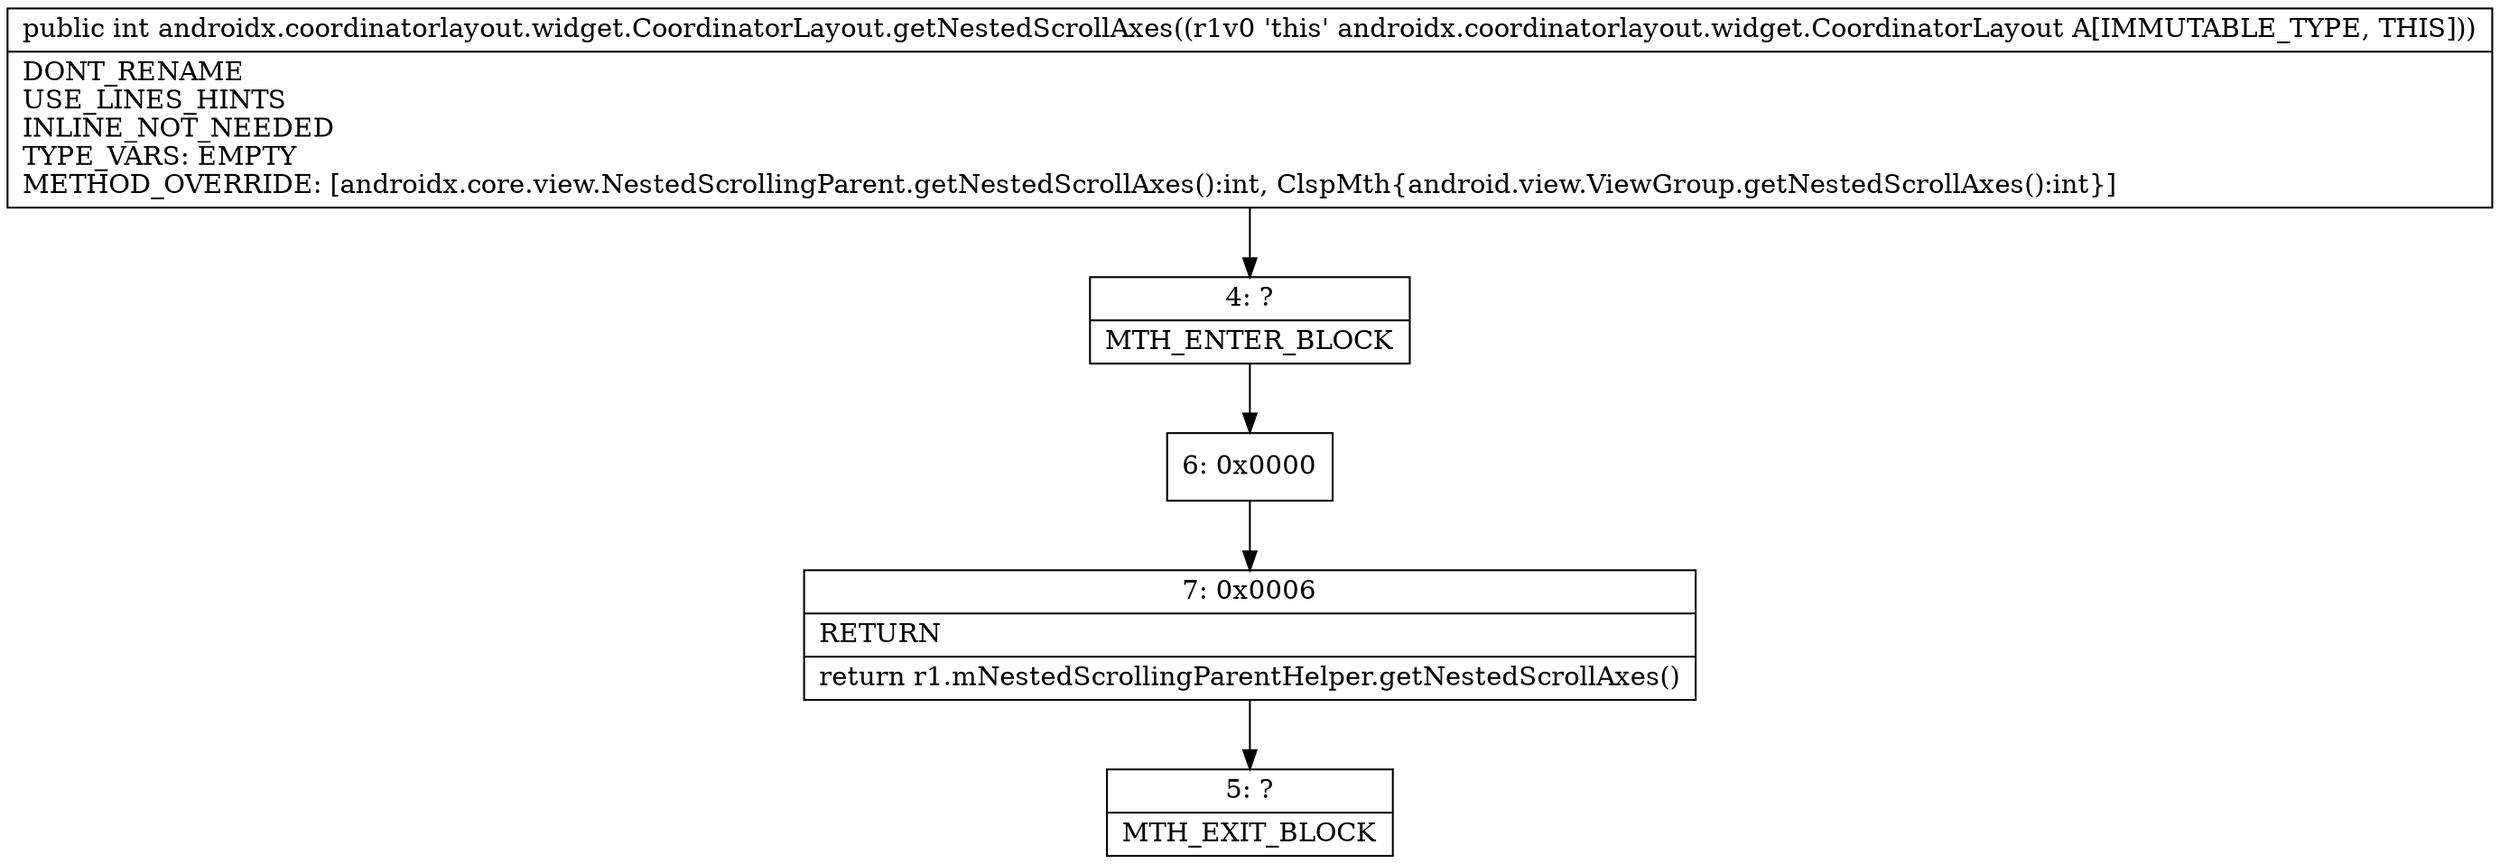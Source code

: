 digraph "CFG forandroidx.coordinatorlayout.widget.CoordinatorLayout.getNestedScrollAxes()I" {
Node_4 [shape=record,label="{4\:\ ?|MTH_ENTER_BLOCK\l}"];
Node_6 [shape=record,label="{6\:\ 0x0000}"];
Node_7 [shape=record,label="{7\:\ 0x0006|RETURN\l|return r1.mNestedScrollingParentHelper.getNestedScrollAxes()\l}"];
Node_5 [shape=record,label="{5\:\ ?|MTH_EXIT_BLOCK\l}"];
MethodNode[shape=record,label="{public int androidx.coordinatorlayout.widget.CoordinatorLayout.getNestedScrollAxes((r1v0 'this' androidx.coordinatorlayout.widget.CoordinatorLayout A[IMMUTABLE_TYPE, THIS]))  | DONT_RENAME\lUSE_LINES_HINTS\lINLINE_NOT_NEEDED\lTYPE_VARS: EMPTY\lMETHOD_OVERRIDE: [androidx.core.view.NestedScrollingParent.getNestedScrollAxes():int, ClspMth\{android.view.ViewGroup.getNestedScrollAxes():int\}]\l}"];
MethodNode -> Node_4;Node_4 -> Node_6;
Node_6 -> Node_7;
Node_7 -> Node_5;
}

